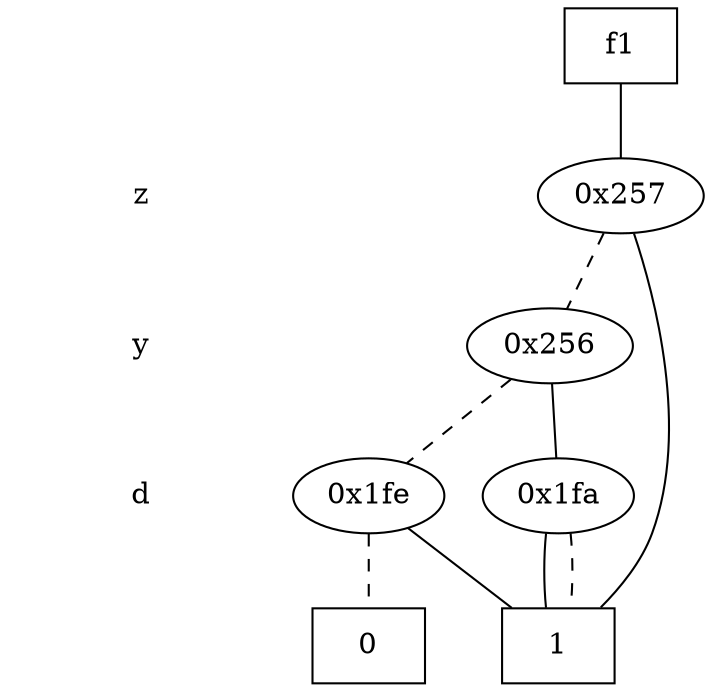 digraph "ZDD" {
size = "7.5,10"
center = true;
edge [dir = none];
{ node [shape = plaintext];
  edge [style = invis];
  "CONST NODES" [style = invis];
" z " -> " y " -> " d " -> "CONST NODES"; 
}
{ rank = same; node [shape = box]; edge [style = invis];
"  f1  "; }
{ rank = same; " z ";
"0x257";
}
{ rank = same; " y ";
"0x256";
}
{ rank = same; " d ";
"0x1fa";
"0x1fe";
}
{ rank = same; "CONST NODES";
{ node [shape = box]; "0x1a6";
"0x1a5";
}
}
"  f1  " -> "0x257" [style = solid];
"0x257" -> "0x1a5";
"0x257" -> "0x256" [style = dashed];
"0x256" -> "0x1fa";
"0x256" -> "0x1fe" [style = dashed];
"0x1fa" -> "0x1a5";
"0x1fa" -> "0x1a5" [style = dashed];
"0x1fe" -> "0x1a5";
"0x1fe" -> "0x1a6" [style = dashed];
"0x1a6" [label = "0"];
"0x1a5" [label = "1"];
}
